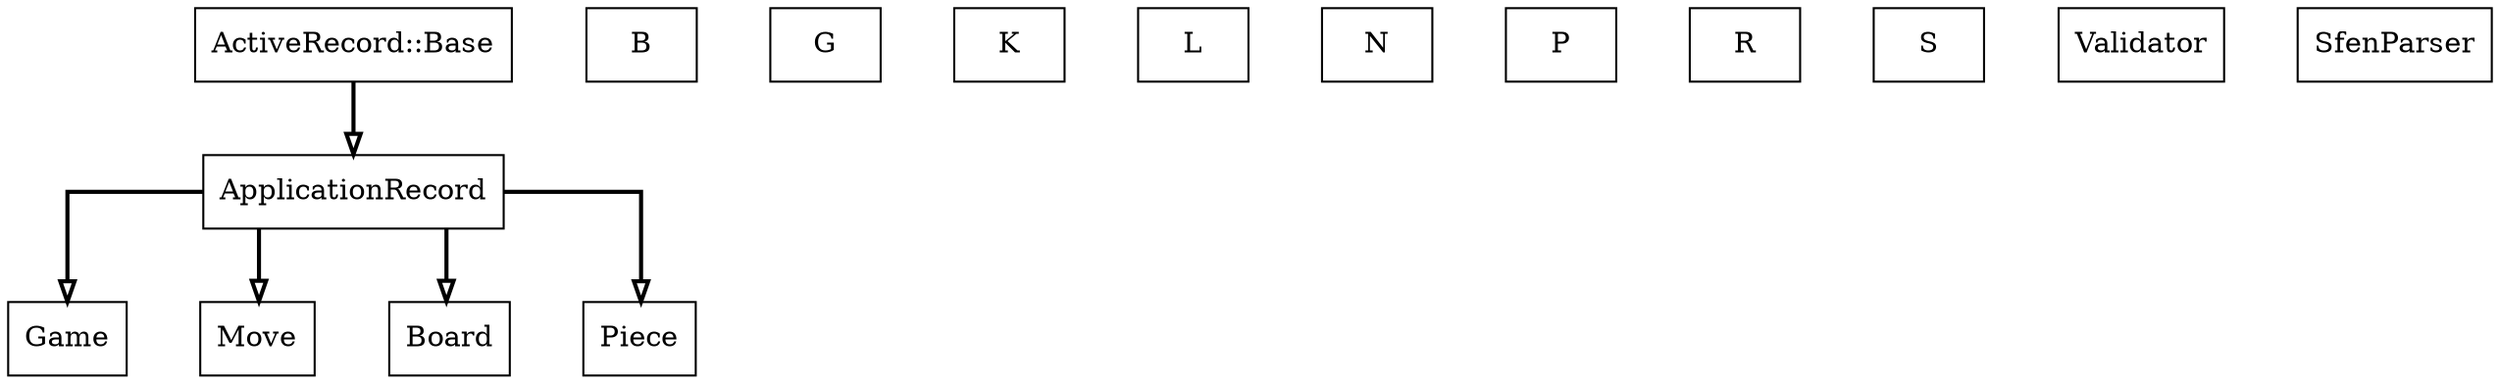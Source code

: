 digraph G {
  node [shape=box];
  rankdir=TB;
  splines=ortho;
  nodesep=0.5;
  ranksep=0.5;
  "Game" [
    label="Game"
  ];
  "Move" [
    label="Move"
  ];
  "Board" [
    label="Board"
  ];
  "Piece" [
    label="Piece"
  ];
  "Pieces::B" [
    label="B"
  ];
  "Pieces::G" [
    label="G"
  ];
  "Pieces::K" [
    label="K"
  ];
  "Pieces::L" [
    label="L"
  ];
  "Pieces::N" [
    label="N"
  ];
  "Pieces::P" [
    label="P"
  ];
  "Pieces::R" [
    label="R"
  ];
  "Pieces::S" [
    label="S"
  ];
  "Validator" [
    label="Validator"
  ];
  "ApplicationRecord" [
    label="ApplicationRecord"
  ];
  "Parser::SfenParser" [
    label="SfenParser"
  ];
  "ApplicationRecord" -> "Game" [
    arrowhead=empty,
    penwidth=2
  ];
  "ApplicationRecord" -> "Move" [
    arrowhead=empty,
    penwidth=2
  ];
  "ApplicationRecord" -> "Board" [
    arrowhead=empty,
    penwidth=2
  ];
  "ApplicationRecord" -> "Piece" [
    arrowhead=empty,
    penwidth=2
  ];
  "ActiveRecord::Base" -> "ApplicationRecord" [
    arrowhead=empty,
    penwidth=2
  ];
}
